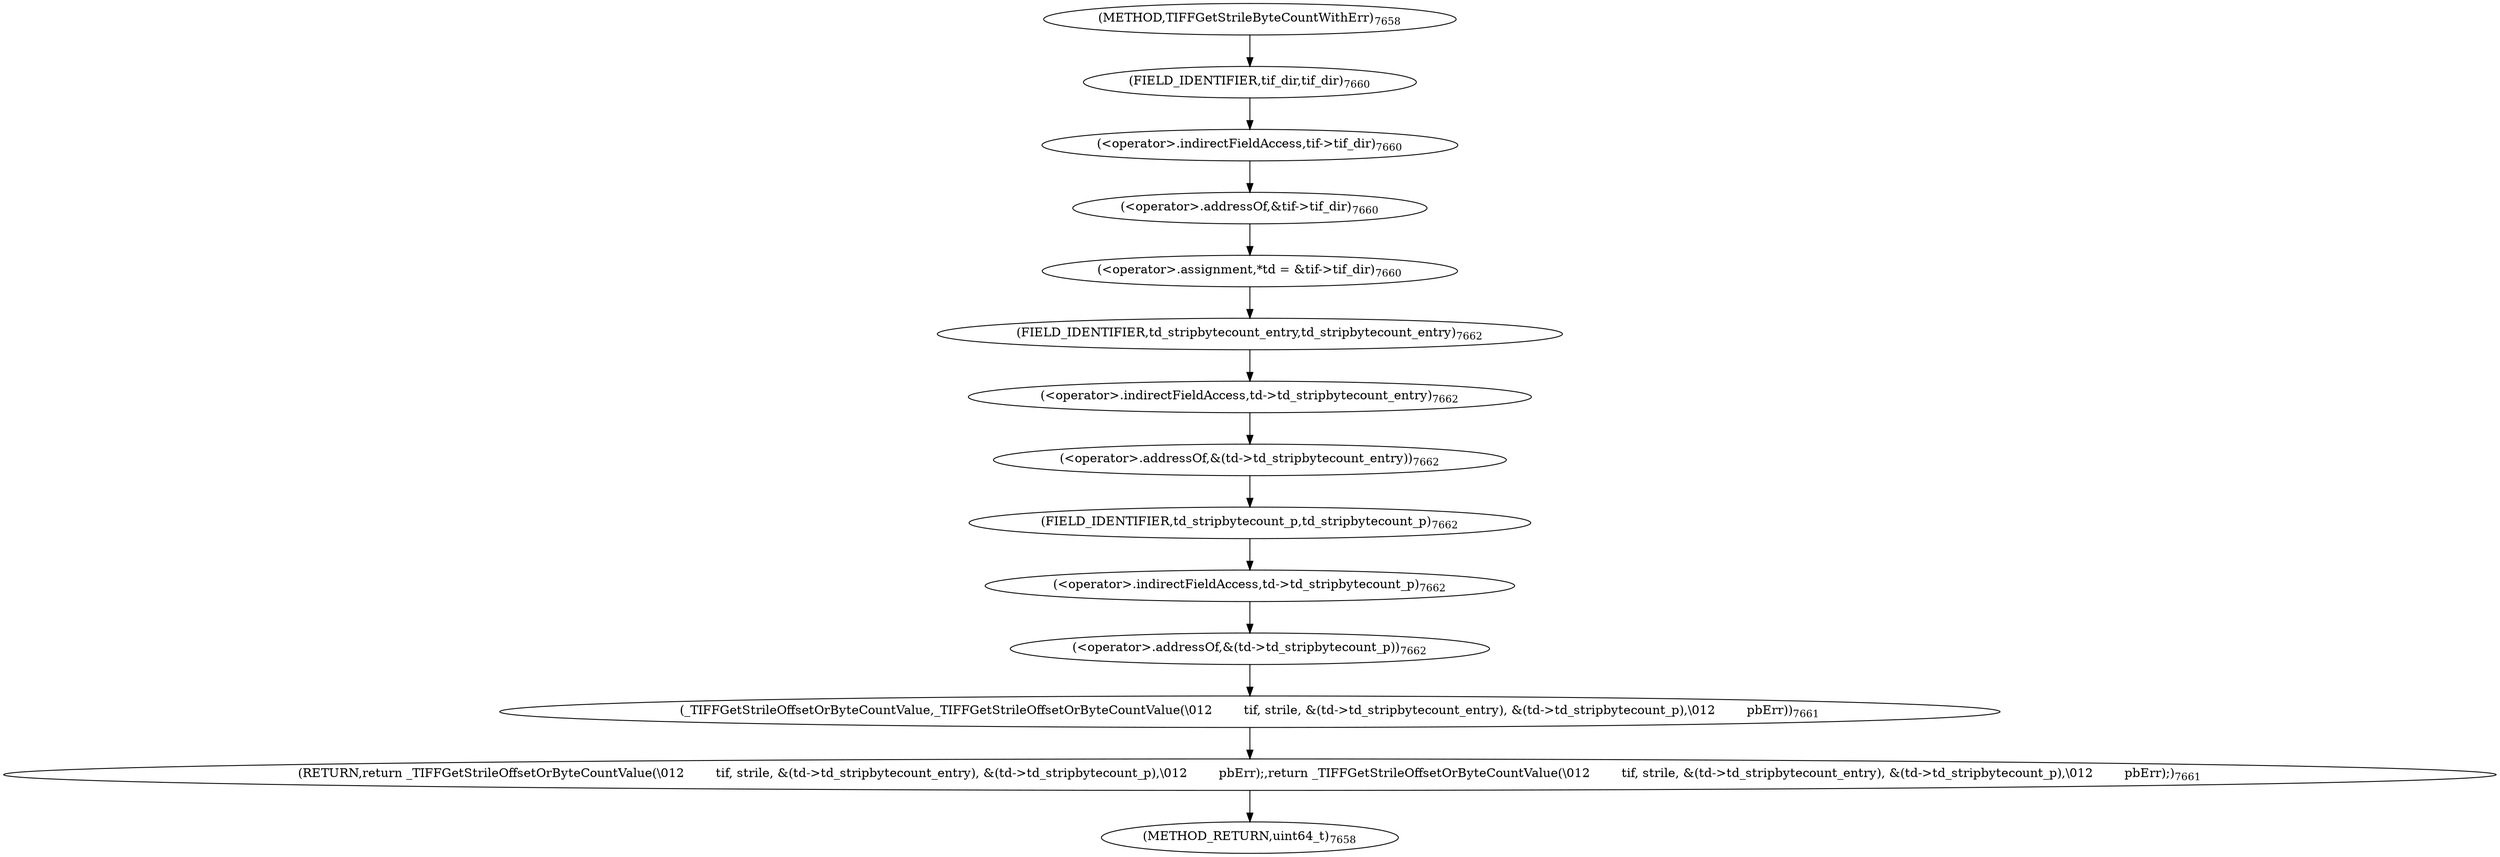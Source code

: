 digraph "TIFFGetStrileByteCountWithErr" {  
"98515" [label = <(&lt;operator&gt;.assignment,*td = &amp;tif-&gt;tif_dir)<SUB>7660</SUB>> ]
"98521" [label = <(RETURN,return _TIFFGetStrileOffsetOrByteCountValue(\012        tif, strile, &amp;(td-&gt;td_stripbytecount_entry), &amp;(td-&gt;td_stripbytecount_p),\012        pbErr);,return _TIFFGetStrileOffsetOrByteCountValue(\012        tif, strile, &amp;(td-&gt;td_stripbytecount_entry), &amp;(td-&gt;td_stripbytecount_p),\012        pbErr);)<SUB>7661</SUB>> ]
"98517" [label = <(&lt;operator&gt;.addressOf,&amp;tif-&gt;tif_dir)<SUB>7660</SUB>> ]
"98522" [label = <(_TIFFGetStrileOffsetOrByteCountValue,_TIFFGetStrileOffsetOrByteCountValue(\012        tif, strile, &amp;(td-&gt;td_stripbytecount_entry), &amp;(td-&gt;td_stripbytecount_p),\012        pbErr))<SUB>7661</SUB>> ]
"98518" [label = <(&lt;operator&gt;.indirectFieldAccess,tif-&gt;tif_dir)<SUB>7660</SUB>> ]
"98525" [label = <(&lt;operator&gt;.addressOf,&amp;(td-&gt;td_stripbytecount_entry))<SUB>7662</SUB>> ]
"98529" [label = <(&lt;operator&gt;.addressOf,&amp;(td-&gt;td_stripbytecount_p))<SUB>7662</SUB>> ]
"98520" [label = <(FIELD_IDENTIFIER,tif_dir,tif_dir)<SUB>7660</SUB>> ]
"98526" [label = <(&lt;operator&gt;.indirectFieldAccess,td-&gt;td_stripbytecount_entry)<SUB>7662</SUB>> ]
"98530" [label = <(&lt;operator&gt;.indirectFieldAccess,td-&gt;td_stripbytecount_p)<SUB>7662</SUB>> ]
"98528" [label = <(FIELD_IDENTIFIER,td_stripbytecount_entry,td_stripbytecount_entry)<SUB>7662</SUB>> ]
"98532" [label = <(FIELD_IDENTIFIER,td_stripbytecount_p,td_stripbytecount_p)<SUB>7662</SUB>> ]
"98509" [label = <(METHOD,TIFFGetStrileByteCountWithErr)<SUB>7658</SUB>> ]
"98534" [label = <(METHOD_RETURN,uint64_t)<SUB>7658</SUB>> ]
  "98515" -> "98528" 
  "98521" -> "98534" 
  "98517" -> "98515" 
  "98522" -> "98521" 
  "98518" -> "98517" 
  "98525" -> "98532" 
  "98529" -> "98522" 
  "98520" -> "98518" 
  "98526" -> "98525" 
  "98530" -> "98529" 
  "98528" -> "98526" 
  "98532" -> "98530" 
  "98509" -> "98520" 
}
